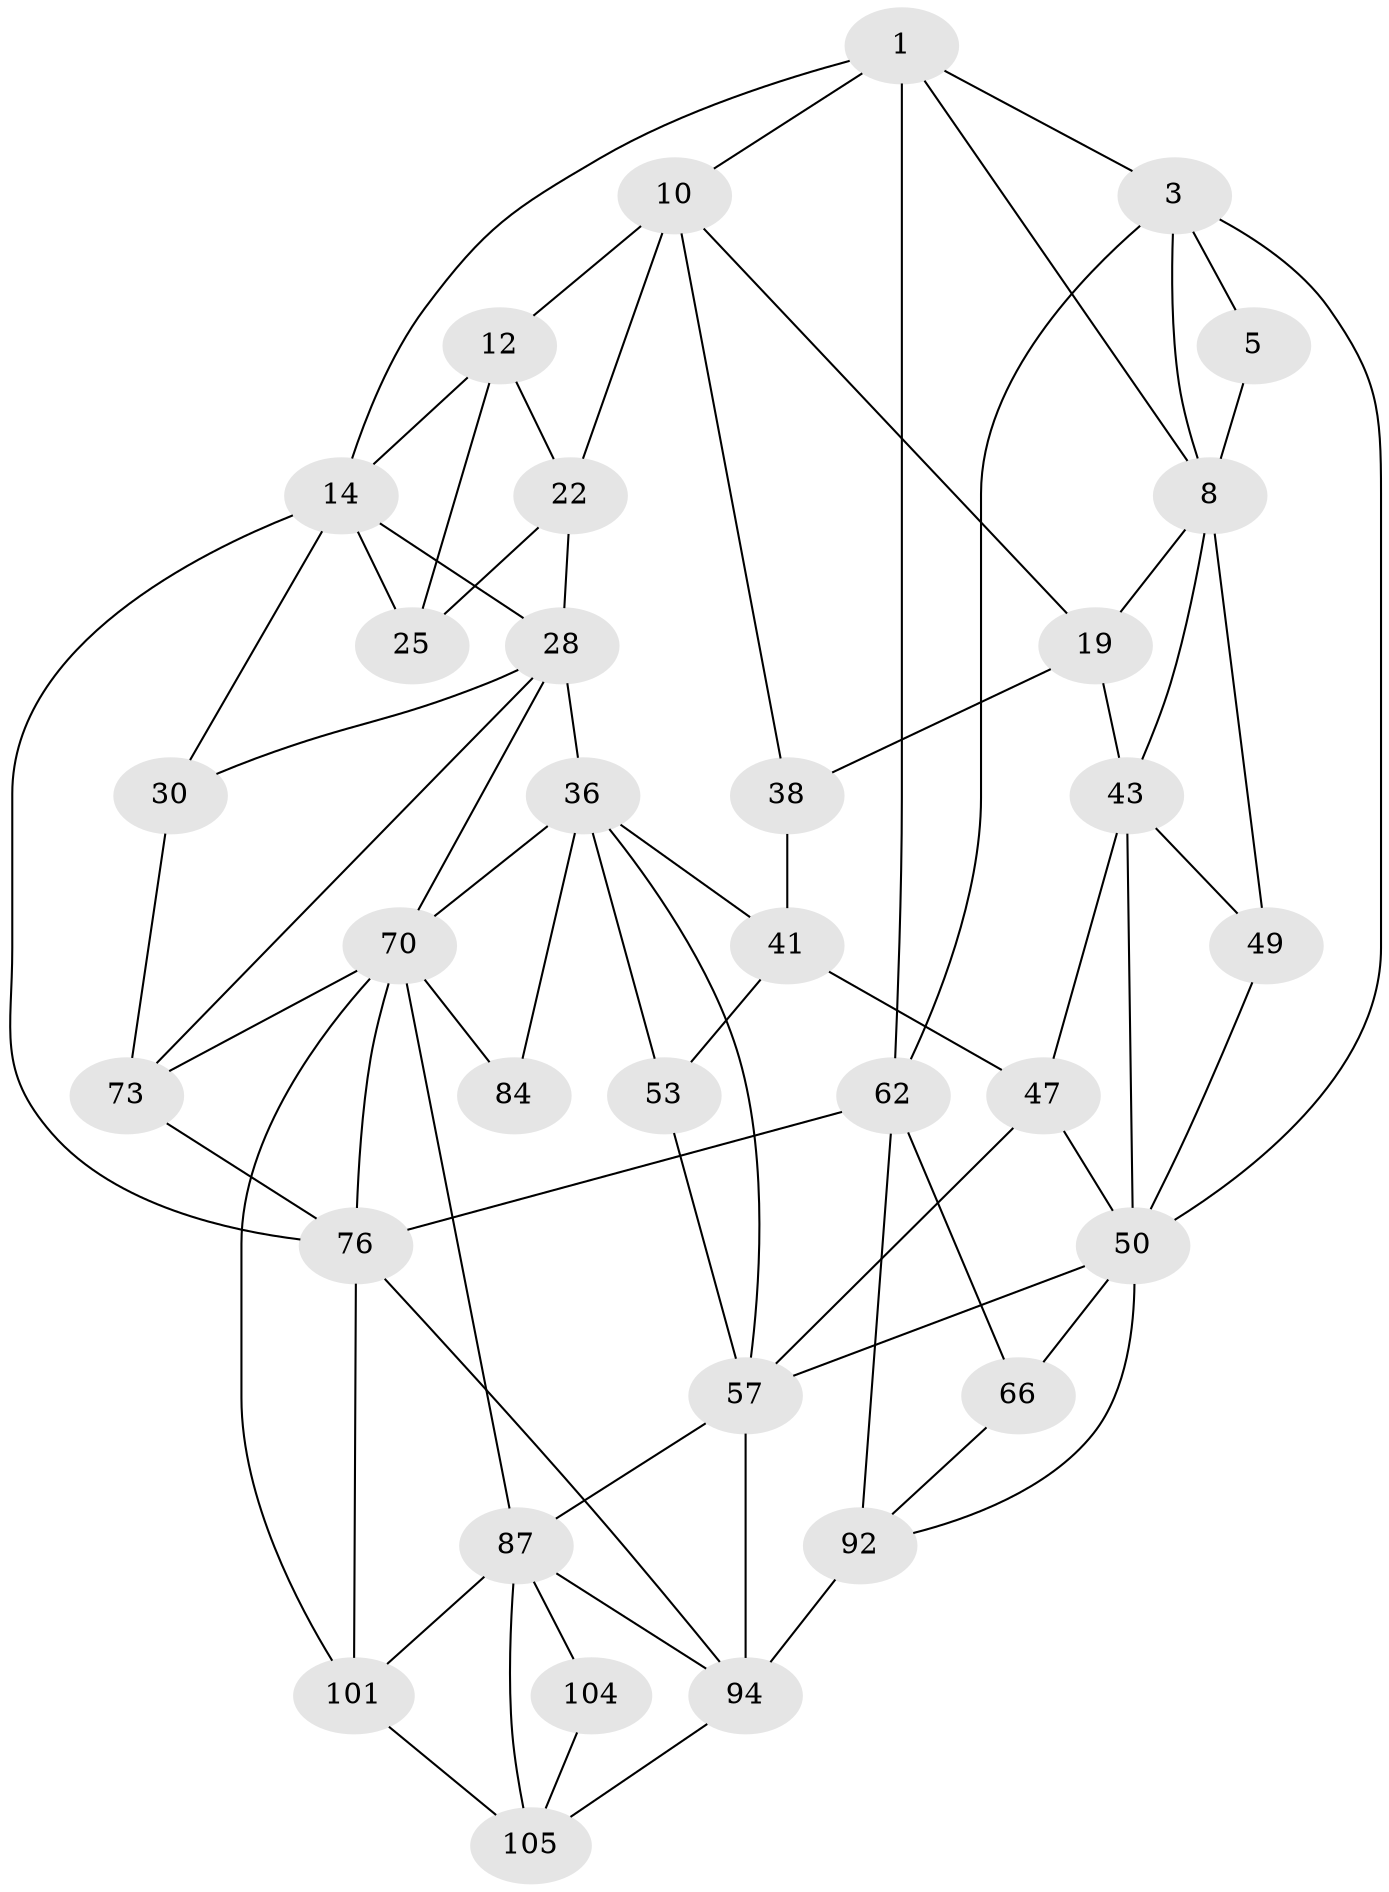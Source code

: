 // original degree distribution, {3: 0.02727272727272727, 6: 0.20909090909090908, 5: 0.5545454545454546, 4: 0.20909090909090908}
// Generated by graph-tools (version 1.1) at 2025/21/03/04/25 18:21:30]
// undirected, 33 vertices, 73 edges
graph export_dot {
graph [start="1"]
  node [color=gray90,style=filled];
  1 [pos="+0.10441747060881205+0",super="+7+2"];
  3 [pos="+0+0.28085851052204797",super="+4+61"];
  5 [pos="+0.06310712123057571+0.17364122361406834",super="+6"];
  8 [pos="+0.2334161606193837+0.21178354223321194",super="+9+21"];
  10 [pos="+0.4710921701355059+0",super="+18+11"];
  12 [pos="+0.9303347001900788+0",super="+16+13"];
  14 [pos="+1+0",super="+15+27"];
  19 [pos="+0.3992278187138042+0.23533426638055732",super="+20+39"];
  22 [pos="+0.6216793926975294+0.10194341685275513",super="+23"];
  25 [pos="+0.7346626858813239+0.1244104927394687",super="+26"];
  28 [pos="+0.7594216226646967+0.24977281225056014",super="+29+31"];
  30 [pos="+1+0",super="+56"];
  36 [pos="+0.7732288832765861+0.507438094046995",super="+37+55"];
  38 [pos="+0.4860156799033057+0.29698480172262226"];
  41 [pos="+0.5510536399254843+0.4204307958234116",super="+42"];
  43 [pos="+0.2958021500071539+0.39144642458032647",super="+45+44"];
  47 [pos="+0.3403568624900437+0.5311448028536557",super="+59"];
  49 [pos="+0.16420131725689327+0.4782370284210446"];
  50 [pos="+0.18851458483671357+0.508413453773836",super="+51+64"];
  53 [pos="+0.6002155610552526+0.48888765927438144",super="+54"];
  57 [pos="+0.49895561949045425+0.6772080163974293",super="+58"];
  62 [pos="+0+0.5542420678830512",super="+78+63"];
  66 [pos="+0.10421829897377492+0.7239342147313428",super="+67"];
  70 [pos="+0.8153328662598909+0.7080950687477029",super="+71+85"];
  73 [pos="+1+0.7836124910125527",super="+74"];
  76 [pos="+1+1",super="+110+77"];
  84 [pos="+0.6591624089517203+0.7542337927106391"];
  87 [pos="+0.563342690379061+0.8413873160282045",super="+88"];
  92 [pos="+0.2444821311097598+0.8490911634985246",super="+93+95"];
  94 [pos="+0.37602502148629063+0.8676081017621202",super="+96"];
  101 [pos="+0.7120730902893865+0.9406406316774332",super="+102"];
  104 [pos="+0.46235039336110456+0.9281427796652257"];
  105 [pos="+0.5654592022482463+0.9532610725639103",super="+108"];
  1 -- 8;
  1 -- 10;
  1 -- 3;
  1 -- 14;
  1 -- 62;
  3 -- 5;
  3 -- 50;
  3 -- 62;
  3 -- 8;
  5 -- 8 [weight=2];
  8 -- 49;
  8 -- 19;
  8 -- 43;
  10 -- 19;
  10 -- 38;
  10 -- 22;
  10 -- 12 [weight=2];
  12 -- 25 [weight=2];
  12 -- 22;
  12 -- 14;
  14 -- 76;
  14 -- 30;
  14 -- 25;
  14 -- 28;
  19 -- 43 [weight=2];
  19 -- 38;
  22 -- 25;
  22 -- 28;
  28 -- 36 [weight=2];
  28 -- 70;
  28 -- 73;
  28 -- 30 [weight=2];
  30 -- 73;
  36 -- 41;
  36 -- 53 [weight=2];
  36 -- 84;
  36 -- 70;
  36 -- 57;
  38 -- 41;
  41 -- 47;
  41 -- 53;
  43 -- 50;
  43 -- 47;
  43 -- 49;
  47 -- 57;
  47 -- 50;
  49 -- 50;
  50 -- 66;
  50 -- 57;
  50 -- 92;
  53 -- 57;
  57 -- 94;
  57 -- 87;
  62 -- 66 [weight=2];
  62 -- 76;
  62 -- 92;
  66 -- 92;
  70 -- 84 [weight=2];
  70 -- 101;
  70 -- 87;
  70 -- 73;
  70 -- 76;
  73 -- 76;
  76 -- 101;
  76 -- 94;
  87 -- 101;
  87 -- 105;
  87 -- 104 [weight=2];
  87 -- 94 [weight=2];
  92 -- 94 [weight=3];
  94 -- 105;
  101 -- 105;
  104 -- 105;
}
